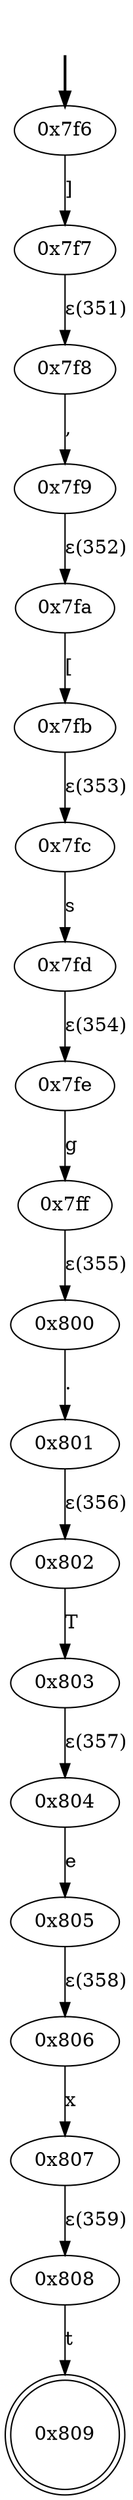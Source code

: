 digraph {
	fake [style=invisible]
	"0x7f6" [root=true]
	"0x7f7"
	"0x7f8"
	"0x7f9"
	"0x7fa"
	"0x7fb"
	"0x7fc"
	"0x7fd"
	"0x7fe"
	"0x7ff"
	"0x800"
	"0x801"
	"0x802"
	"0x803"
	"0x804"
	"0x805"
	"0x806"
	"0x807"
	"0x808"
	"0x809" [shape=doublecircle]
	fake -> "0x7f6" [style=bold]
	"0x7f6" -> "0x7f7" [label="]"]
	"0x7f8" -> "0x7f9" [label=","]
	"0x7f7" -> "0x7f8" [label="ε(351)"]
	"0x7fa" -> "0x7fb" [label="["]
	"0x7f9" -> "0x7fa" [label="ε(352)"]
	"0x7fc" -> "0x7fd" [label=s]
	"0x7fb" -> "0x7fc" [label="ε(353)"]
	"0x7fe" -> "0x7ff" [label=g]
	"0x7fd" -> "0x7fe" [label="ε(354)"]
	"0x800" -> "0x801" [label="."]
	"0x7ff" -> "0x800" [label="ε(355)"]
	"0x802" -> "0x803" [label=T]
	"0x801" -> "0x802" [label="ε(356)"]
	"0x804" -> "0x805" [label=e]
	"0x803" -> "0x804" [label="ε(357)"]
	"0x806" -> "0x807" [label=x]
	"0x805" -> "0x806" [label="ε(358)"]
	"0x808" -> "0x809" [label=t]
	"0x807" -> "0x808" [label="ε(359)"]
}
